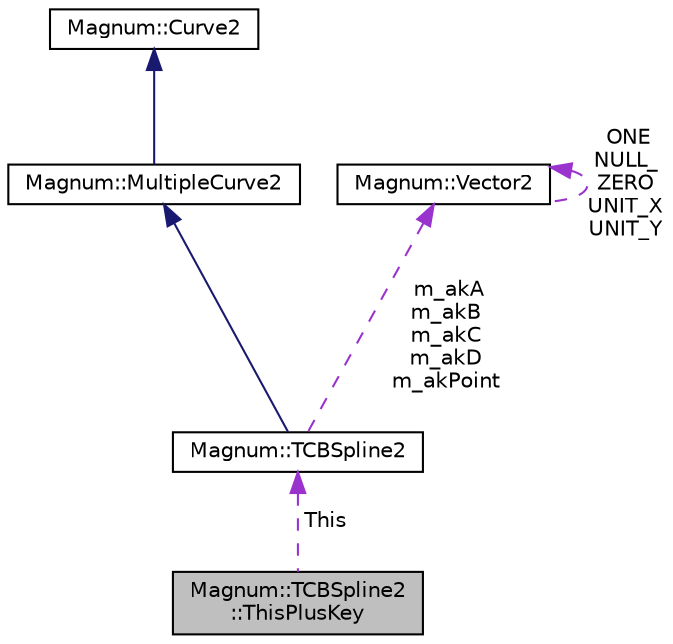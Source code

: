 digraph "Magnum::TCBSpline2::ThisPlusKey"
{
  edge [fontname="Helvetica",fontsize="10",labelfontname="Helvetica",labelfontsize="10"];
  node [fontname="Helvetica",fontsize="10",shape=record];
  Node1 [label="Magnum::TCBSpline2\l::ThisPlusKey",height=0.2,width=0.4,color="black", fillcolor="grey75", style="filled", fontcolor="black"];
  Node2 -> Node1 [dir="back",color="darkorchid3",fontsize="10",style="dashed",label=" This" ,fontname="Helvetica"];
  Node2 [label="Magnum::TCBSpline2",height=0.2,width=0.4,color="black", fillcolor="white", style="filled",URL="$class_magnum_1_1_t_c_b_spline2.html"];
  Node3 -> Node2 [dir="back",color="midnightblue",fontsize="10",style="solid",fontname="Helvetica"];
  Node3 [label="Magnum::MultipleCurve2",height=0.2,width=0.4,color="black", fillcolor="white", style="filled",URL="$class_magnum_1_1_multiple_curve2.html"];
  Node4 -> Node3 [dir="back",color="midnightblue",fontsize="10",style="solid",fontname="Helvetica"];
  Node4 [label="Magnum::Curve2",height=0.2,width=0.4,color="black", fillcolor="white", style="filled",URL="$class_magnum_1_1_curve2.html"];
  Node5 -> Node2 [dir="back",color="darkorchid3",fontsize="10",style="dashed",label=" m_akA\nm_akB\nm_akC\nm_akD\nm_akPoint" ,fontname="Helvetica"];
  Node5 [label="Magnum::Vector2",height=0.2,width=0.4,color="black", fillcolor="white", style="filled",URL="$class_magnum_1_1_vector2.html"];
  Node5 -> Node5 [dir="back",color="darkorchid3",fontsize="10",style="dashed",label=" ONE\nNULL_\nZERO\nUNIT_X\nUNIT_Y" ,fontname="Helvetica"];
}
